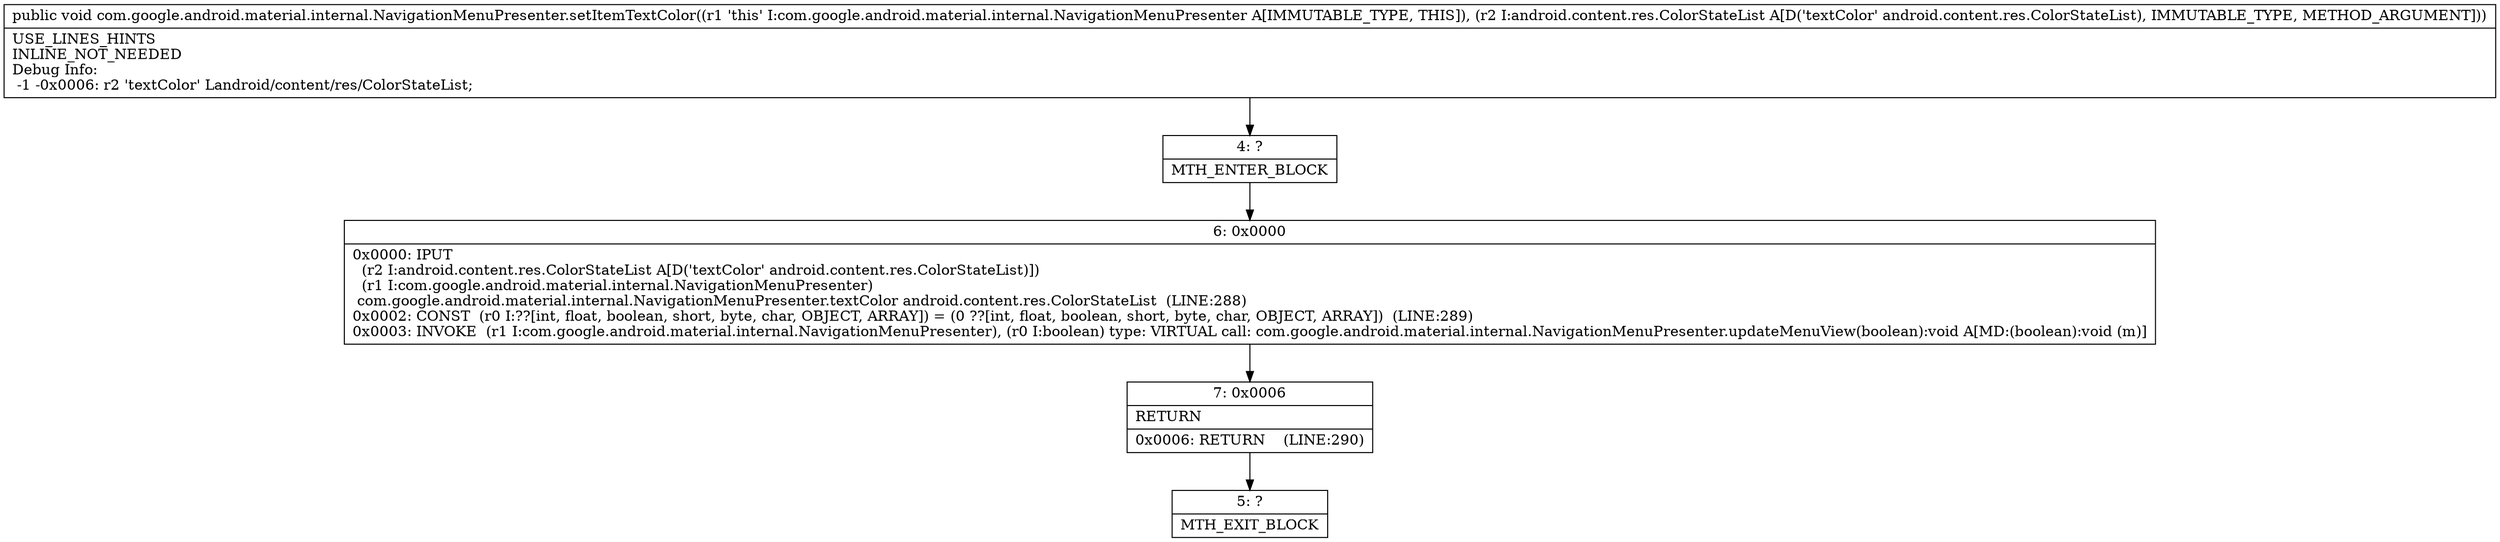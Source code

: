 digraph "CFG forcom.google.android.material.internal.NavigationMenuPresenter.setItemTextColor(Landroid\/content\/res\/ColorStateList;)V" {
Node_4 [shape=record,label="{4\:\ ?|MTH_ENTER_BLOCK\l}"];
Node_6 [shape=record,label="{6\:\ 0x0000|0x0000: IPUT  \l  (r2 I:android.content.res.ColorStateList A[D('textColor' android.content.res.ColorStateList)])\l  (r1 I:com.google.android.material.internal.NavigationMenuPresenter)\l com.google.android.material.internal.NavigationMenuPresenter.textColor android.content.res.ColorStateList  (LINE:288)\l0x0002: CONST  (r0 I:??[int, float, boolean, short, byte, char, OBJECT, ARRAY]) = (0 ??[int, float, boolean, short, byte, char, OBJECT, ARRAY])  (LINE:289)\l0x0003: INVOKE  (r1 I:com.google.android.material.internal.NavigationMenuPresenter), (r0 I:boolean) type: VIRTUAL call: com.google.android.material.internal.NavigationMenuPresenter.updateMenuView(boolean):void A[MD:(boolean):void (m)]\l}"];
Node_7 [shape=record,label="{7\:\ 0x0006|RETURN\l|0x0006: RETURN    (LINE:290)\l}"];
Node_5 [shape=record,label="{5\:\ ?|MTH_EXIT_BLOCK\l}"];
MethodNode[shape=record,label="{public void com.google.android.material.internal.NavigationMenuPresenter.setItemTextColor((r1 'this' I:com.google.android.material.internal.NavigationMenuPresenter A[IMMUTABLE_TYPE, THIS]), (r2 I:android.content.res.ColorStateList A[D('textColor' android.content.res.ColorStateList), IMMUTABLE_TYPE, METHOD_ARGUMENT]))  | USE_LINES_HINTS\lINLINE_NOT_NEEDED\lDebug Info:\l  \-1 \-0x0006: r2 'textColor' Landroid\/content\/res\/ColorStateList;\l}"];
MethodNode -> Node_4;Node_4 -> Node_6;
Node_6 -> Node_7;
Node_7 -> Node_5;
}

